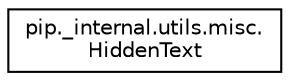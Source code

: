 digraph "Graphical Class Hierarchy"
{
 // LATEX_PDF_SIZE
  edge [fontname="Helvetica",fontsize="10",labelfontname="Helvetica",labelfontsize="10"];
  node [fontname="Helvetica",fontsize="10",shape=record];
  rankdir="LR";
  Node0 [label="pip._internal.utils.misc.\lHiddenText",height=0.2,width=0.4,color="black", fillcolor="white", style="filled",URL="$classpip_1_1__internal_1_1utils_1_1misc_1_1HiddenText.html",tooltip=" "];
}
